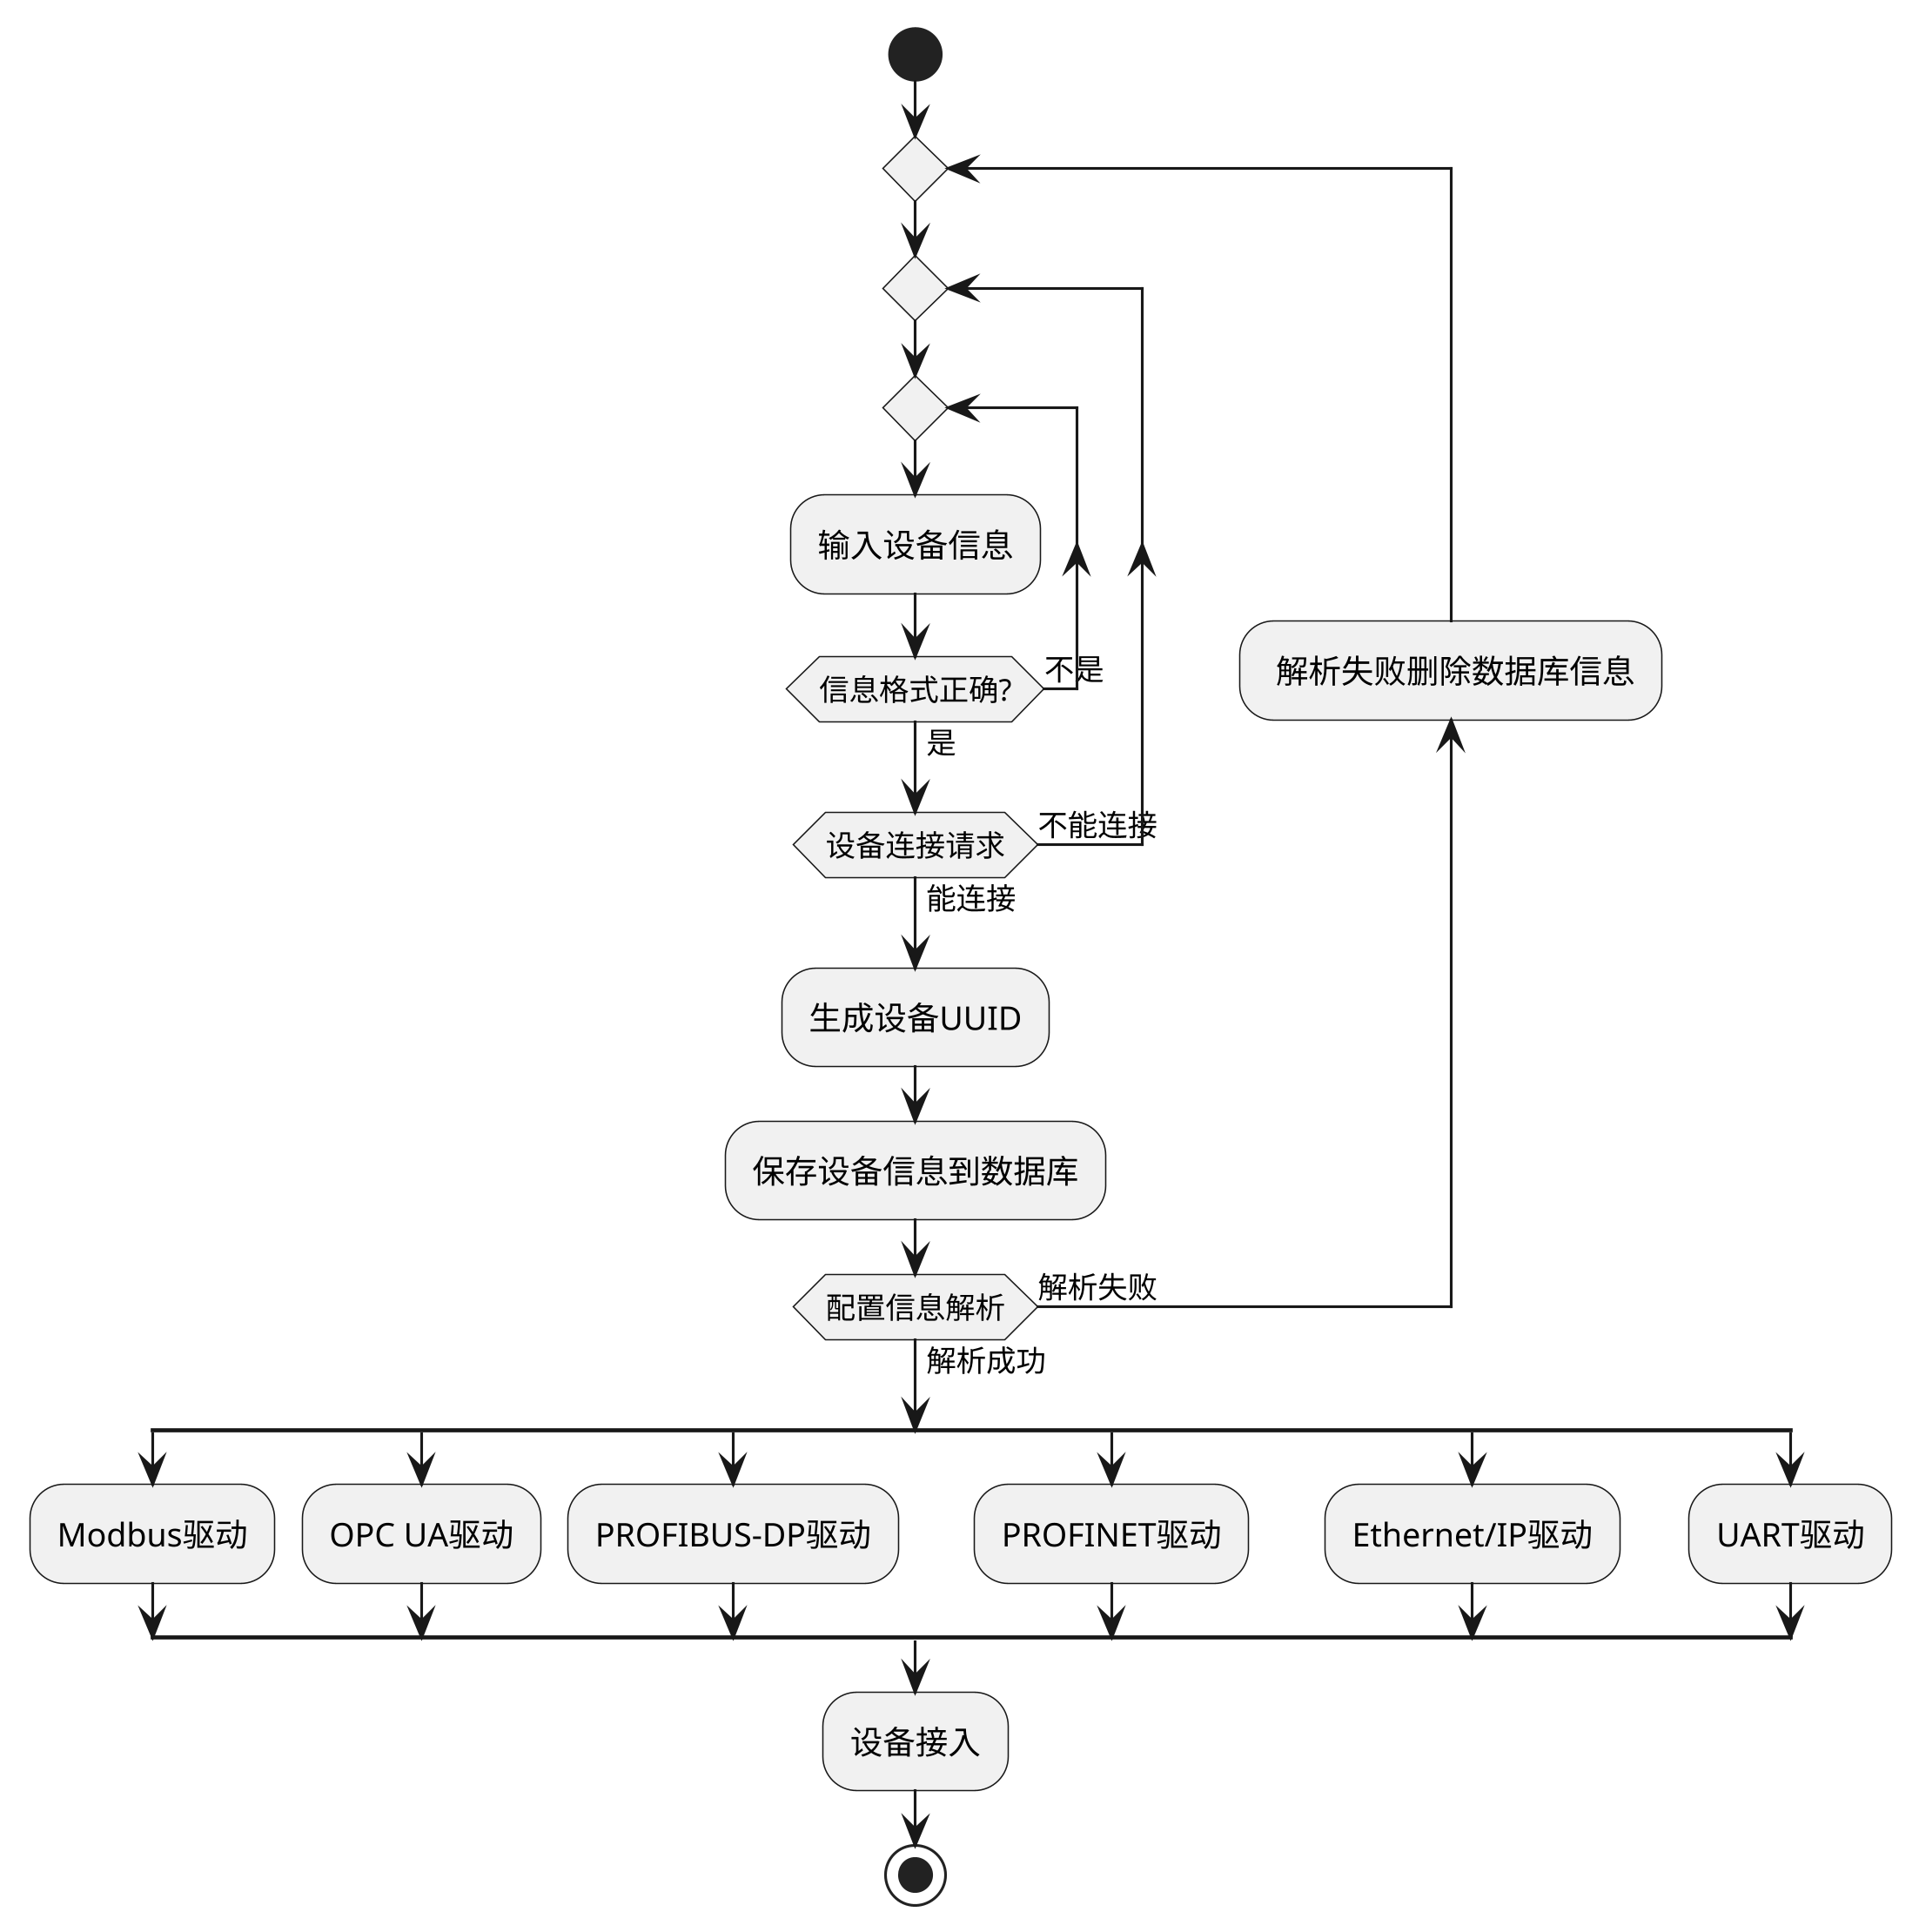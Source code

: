 @startuml
'https://plantuml.com/activity-diagram-beta
skinparam dpi 300
start
repeat
repeat
repeat
:输入设备信息;
repeat while (信息格式正确?) is (不是) not (是)
repeat while (设备连接请求) is (不能连接) not(能连接)
:生成设备UUID;
:保存设备信息到数据库;
backward: 解析失败删除数据库信息;
repeat while (配置信息解析) is (解析失败) not(解析成功)
split
   :Modbus驱动;
split again
   :OPC UA驱动;
split again
    :PROFIBUS-DP驱动;
split again
    :PROFINET驱动;
split again
    :Ethernet/IP驱动;
split again
    :UART驱动;
end split
:设备接入;
stop

@enduml
